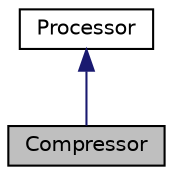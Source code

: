 digraph "Compressor"
{
 // LATEX_PDF_SIZE
  edge [fontname="Helvetica",fontsize="10",labelfontname="Helvetica",labelfontsize="10"];
  node [fontname="Helvetica",fontsize="10",shape=record];
  Node1 [label="Compressor",height=0.2,width=0.4,color="black", fillcolor="grey75", style="filled", fontcolor="black",tooltip="A sound compressor class that inherits from the Processor class This class has a public constructor t..."];
  Node2 -> Node1 [dir="back",color="midnightblue",fontsize="10",style="solid"];
  Node2 [label="Processor",height=0.2,width=0.4,color="black", fillcolor="white", style="filled",URL="$classProcessor.html",tooltip="A Processor parent class This class has a public constructor that initializes the sample...."];
}
